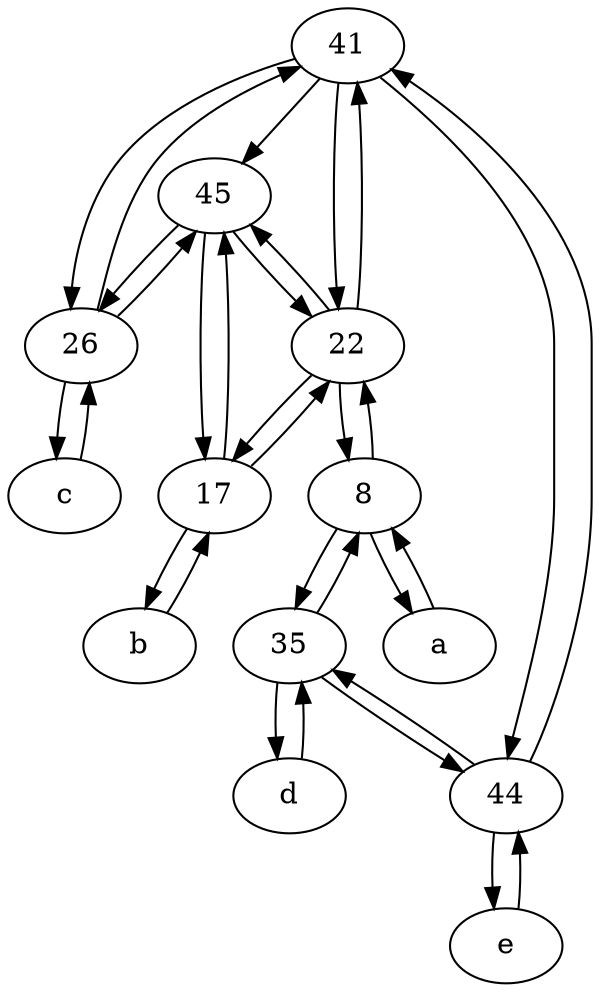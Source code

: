 digraph  {
	41;
	8;
	d [pos="20,30!"];
	45;
	26;
	22;
	35;
	b [pos="50,20!"];
	44;
	17;
	e [pos="30,50!"];
	a [pos="40,10!"];
	c [pos="20,10!"];
	45 -> 26;
	e -> 44;
	8 -> a;
	41 -> 22;
	41 -> 45;
	41 -> 26;
	a -> 8;
	22 -> 8;
	35 -> 8;
	c -> 26;
	26 -> 41;
	45 -> 17;
	44 -> 41;
	45 -> 22;
	35 -> 44;
	26 -> 45;
	8 -> 22;
	8 -> 35;
	22 -> 45;
	26 -> c;
	44 -> e;
	b -> 17;
	44 -> 35;
	41 -> 44;
	17 -> b;
	22 -> 41;
	22 -> 17;
	35 -> d;
	17 -> 22;
	17 -> 45;
	d -> 35;

	}